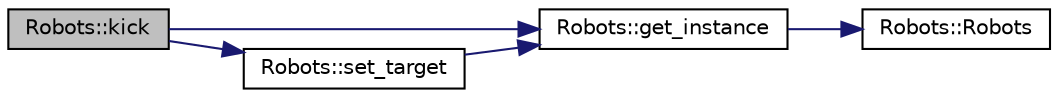 digraph "Robots::kick"
{
 // INTERACTIVE_SVG=YES
  edge [fontname="Helvetica",fontsize="10",labelfontname="Helvetica",labelfontsize="10"];
  node [fontname="Helvetica",fontsize="10",shape=record];
  rankdir="LR";
  Node402 [label="Robots::kick",height=0.2,width=0.4,color="black", fillcolor="grey75", style="filled", fontcolor="black"];
  Node402 -> Node403 [color="midnightblue",fontsize="10",style="solid",fontname="Helvetica"];
  Node403 [label="Robots::get_instance",height=0.2,width=0.4,color="black", fillcolor="white", style="filled",URL="$class_robots.html#a589bce74db5f34af384952d48435168f"];
  Node403 -> Node404 [color="midnightblue",fontsize="10",style="solid",fontname="Helvetica"];
  Node404 [label="Robots::Robots",height=0.2,width=0.4,color="black", fillcolor="white", style="filled",URL="$class_robots.html#aa2745a48ebd3e52b9a3020f6afbcb25d",tooltip="Initializes our arrays. "];
  Node402 -> Node405 [color="midnightblue",fontsize="10",style="solid",fontname="Helvetica"];
  Node405 [label="Robots::set_target",height=0.2,width=0.4,color="black", fillcolor="white", style="filled",URL="$class_robots.html#ac1cd5c41b6e5d5643b2186ca51699c8f"];
  Node405 -> Node403 [color="midnightblue",fontsize="10",style="solid",fontname="Helvetica"];
}
